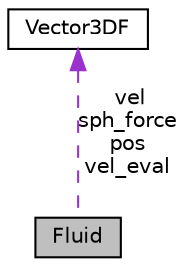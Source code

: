 digraph "Fluid"
{
  edge [fontname="Helvetica",fontsize="10",labelfontname="Helvetica",labelfontsize="10"];
  node [fontname="Helvetica",fontsize="10",shape=record];
  Node1 [label="Fluid",height=0.2,width=0.4,color="black", fillcolor="grey75", style="filled", fontcolor="black"];
  Node2 -> Node1 [dir="back",color="darkorchid3",fontsize="10",style="dashed",label=" vel\nsph_force\npos\nvel_eval" ];
  Node2 [label="Vector3DF",height=0.2,width=0.4,color="black", fillcolor="white", style="filled",URL="$class_vector3_d_f.html"];
}
